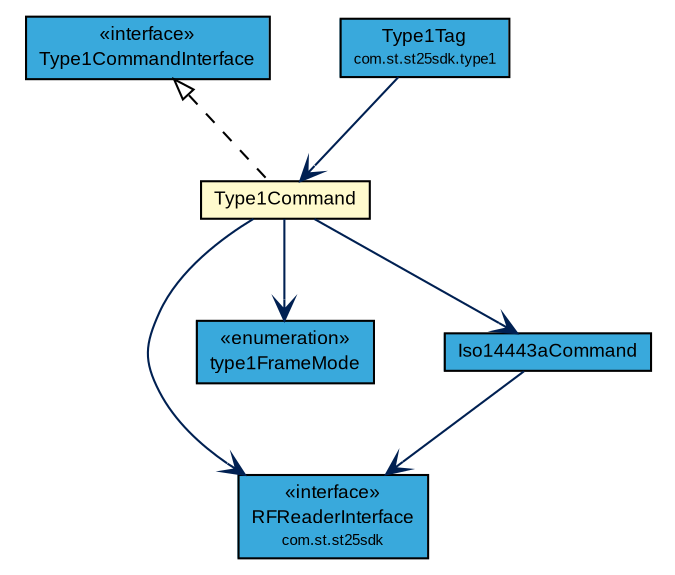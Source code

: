 #!/usr/local/bin/dot
#
# Class diagram 
# Generated by UMLGraph version R5_7_2-3-gee82a7 (http://www.umlgraph.org/)
#

digraph G {
	edge [fontname="arial",fontsize=10,labelfontname="arial",labelfontsize=10];
	node [fontname="arial",fontsize=10,shape=plaintext];
	nodesep=0.25;
	ranksep=0.5;
	// com.st.st25sdk.RFReaderInterface
	c53089 [label=<<table title="com.st.st25sdk.RFReaderInterface" border="0" cellborder="1" cellspacing="0" cellpadding="2" port="p" bgcolor="#39a9dc" href="../RFReaderInterface.html">
		<tr><td><table border="0" cellspacing="0" cellpadding="1">
<tr><td align="center" balign="center"> &#171;interface&#187; </td></tr>
<tr><td align="center" balign="center"> RFReaderInterface </td></tr>
<tr><td align="center" balign="center"><font point-size="7.0"> com.st.st25sdk </font></td></tr>
		</table></td></tr>
		</table>>, URL="../RFReaderInterface.html", fontname="arial", fontcolor="black", fontsize=9.0];
	// com.st.st25sdk.command.Type1CommandInterface
	c53122 [label=<<table title="com.st.st25sdk.command.Type1CommandInterface" border="0" cellborder="1" cellspacing="0" cellpadding="2" port="p" bgcolor="#39a9dc" href="./Type1CommandInterface.html">
		<tr><td><table border="0" cellspacing="0" cellpadding="1">
<tr><td align="center" balign="center"> &#171;interface&#187; </td></tr>
<tr><td align="center" balign="center"> Type1CommandInterface </td></tr>
		</table></td></tr>
		</table>>, URL="./Type1CommandInterface.html", fontname="arial", fontcolor="black", fontsize=9.0];
	// com.st.st25sdk.command.Type1Command
	c53123 [label=<<table title="com.st.st25sdk.command.Type1Command" border="0" cellborder="1" cellspacing="0" cellpadding="2" port="p" bgcolor="lemonChiffon" href="./Type1Command.html">
		<tr><td><table border="0" cellspacing="0" cellpadding="1">
<tr><td align="center" balign="center"> Type1Command </td></tr>
		</table></td></tr>
		</table>>, URL="./Type1Command.html", fontname="arial", fontcolor="black", fontsize=9.0];
	// com.st.st25sdk.command.Type1Command.type1FrameMode
	c53124 [label=<<table title="com.st.st25sdk.command.Type1Command.type1FrameMode" border="0" cellborder="1" cellspacing="0" cellpadding="2" port="p" bgcolor="#39a9dc" href="./Type1Command.type1FrameMode.html">
		<tr><td><table border="0" cellspacing="0" cellpadding="1">
<tr><td align="center" balign="center"> &#171;enumeration&#187; </td></tr>
<tr><td align="center" balign="center"> type1FrameMode </td></tr>
		</table></td></tr>
		</table>>, URL="./Type1Command.type1FrameMode.html", fontname="arial", fontcolor="black", fontsize=9.0];
	// com.st.st25sdk.command.Iso14443aCommand
	c53148 [label=<<table title="com.st.st25sdk.command.Iso14443aCommand" border="0" cellborder="1" cellspacing="0" cellpadding="2" port="p" bgcolor="#39a9dc" href="./Iso14443aCommand.html">
		<tr><td><table border="0" cellspacing="0" cellpadding="1">
<tr><td align="center" balign="center"> Iso14443aCommand </td></tr>
		</table></td></tr>
		</table>>, URL="./Iso14443aCommand.html", fontname="arial", fontcolor="black", fontsize=9.0];
	// com.st.st25sdk.type1.Type1Tag
	c53182 [label=<<table title="com.st.st25sdk.type1.Type1Tag" border="0" cellborder="1" cellspacing="0" cellpadding="2" port="p" bgcolor="#39a9dc" href="../type1/Type1Tag.html">
		<tr><td><table border="0" cellspacing="0" cellpadding="1">
<tr><td align="center" balign="center"> Type1Tag </td></tr>
<tr><td align="center" balign="center"><font point-size="7.0"> com.st.st25sdk.type1 </font></td></tr>
		</table></td></tr>
		</table>>, URL="../type1/Type1Tag.html", fontname="arial", fontcolor="black", fontsize=9.0];
	//com.st.st25sdk.command.Type1Command implements com.st.st25sdk.command.Type1CommandInterface
	c53122:p -> c53123:p [dir=back,arrowtail=empty,style=dashed];
	// com.st.st25sdk.command.Type1Command NAVASSOC com.st.st25sdk.RFReaderInterface
	c53123:p -> c53089:p [taillabel="", label="", headlabel="", fontname="arial", fontcolor="#002052", fontsize=10.0, color="#002052", arrowhead=open];
	// com.st.st25sdk.command.Type1Command NAVASSOC com.st.st25sdk.command.Type1Command.type1FrameMode
	c53123:p -> c53124:p [taillabel="", label="", headlabel="", fontname="arial", fontcolor="#002052", fontsize=10.0, color="#002052", arrowhead=open];
	// com.st.st25sdk.command.Type1Command NAVASSOC com.st.st25sdk.command.Iso14443aCommand
	c53123:p -> c53148:p [taillabel="", label="", headlabel="", fontname="arial", fontcolor="#002052", fontsize=10.0, color="#002052", arrowhead=open];
	// com.st.st25sdk.command.Iso14443aCommand NAVASSOC com.st.st25sdk.RFReaderInterface
	c53148:p -> c53089:p [taillabel="", label="", headlabel="", fontname="arial", fontcolor="#002052", fontsize=10.0, color="#002052", arrowhead=open];
	// com.st.st25sdk.type1.Type1Tag NAVASSOC com.st.st25sdk.command.Type1Command
	c53182:p -> c53123:p [taillabel="", label="", headlabel="", fontname="arial", fontcolor="#002052", fontsize=10.0, color="#002052", arrowhead=open];
}

